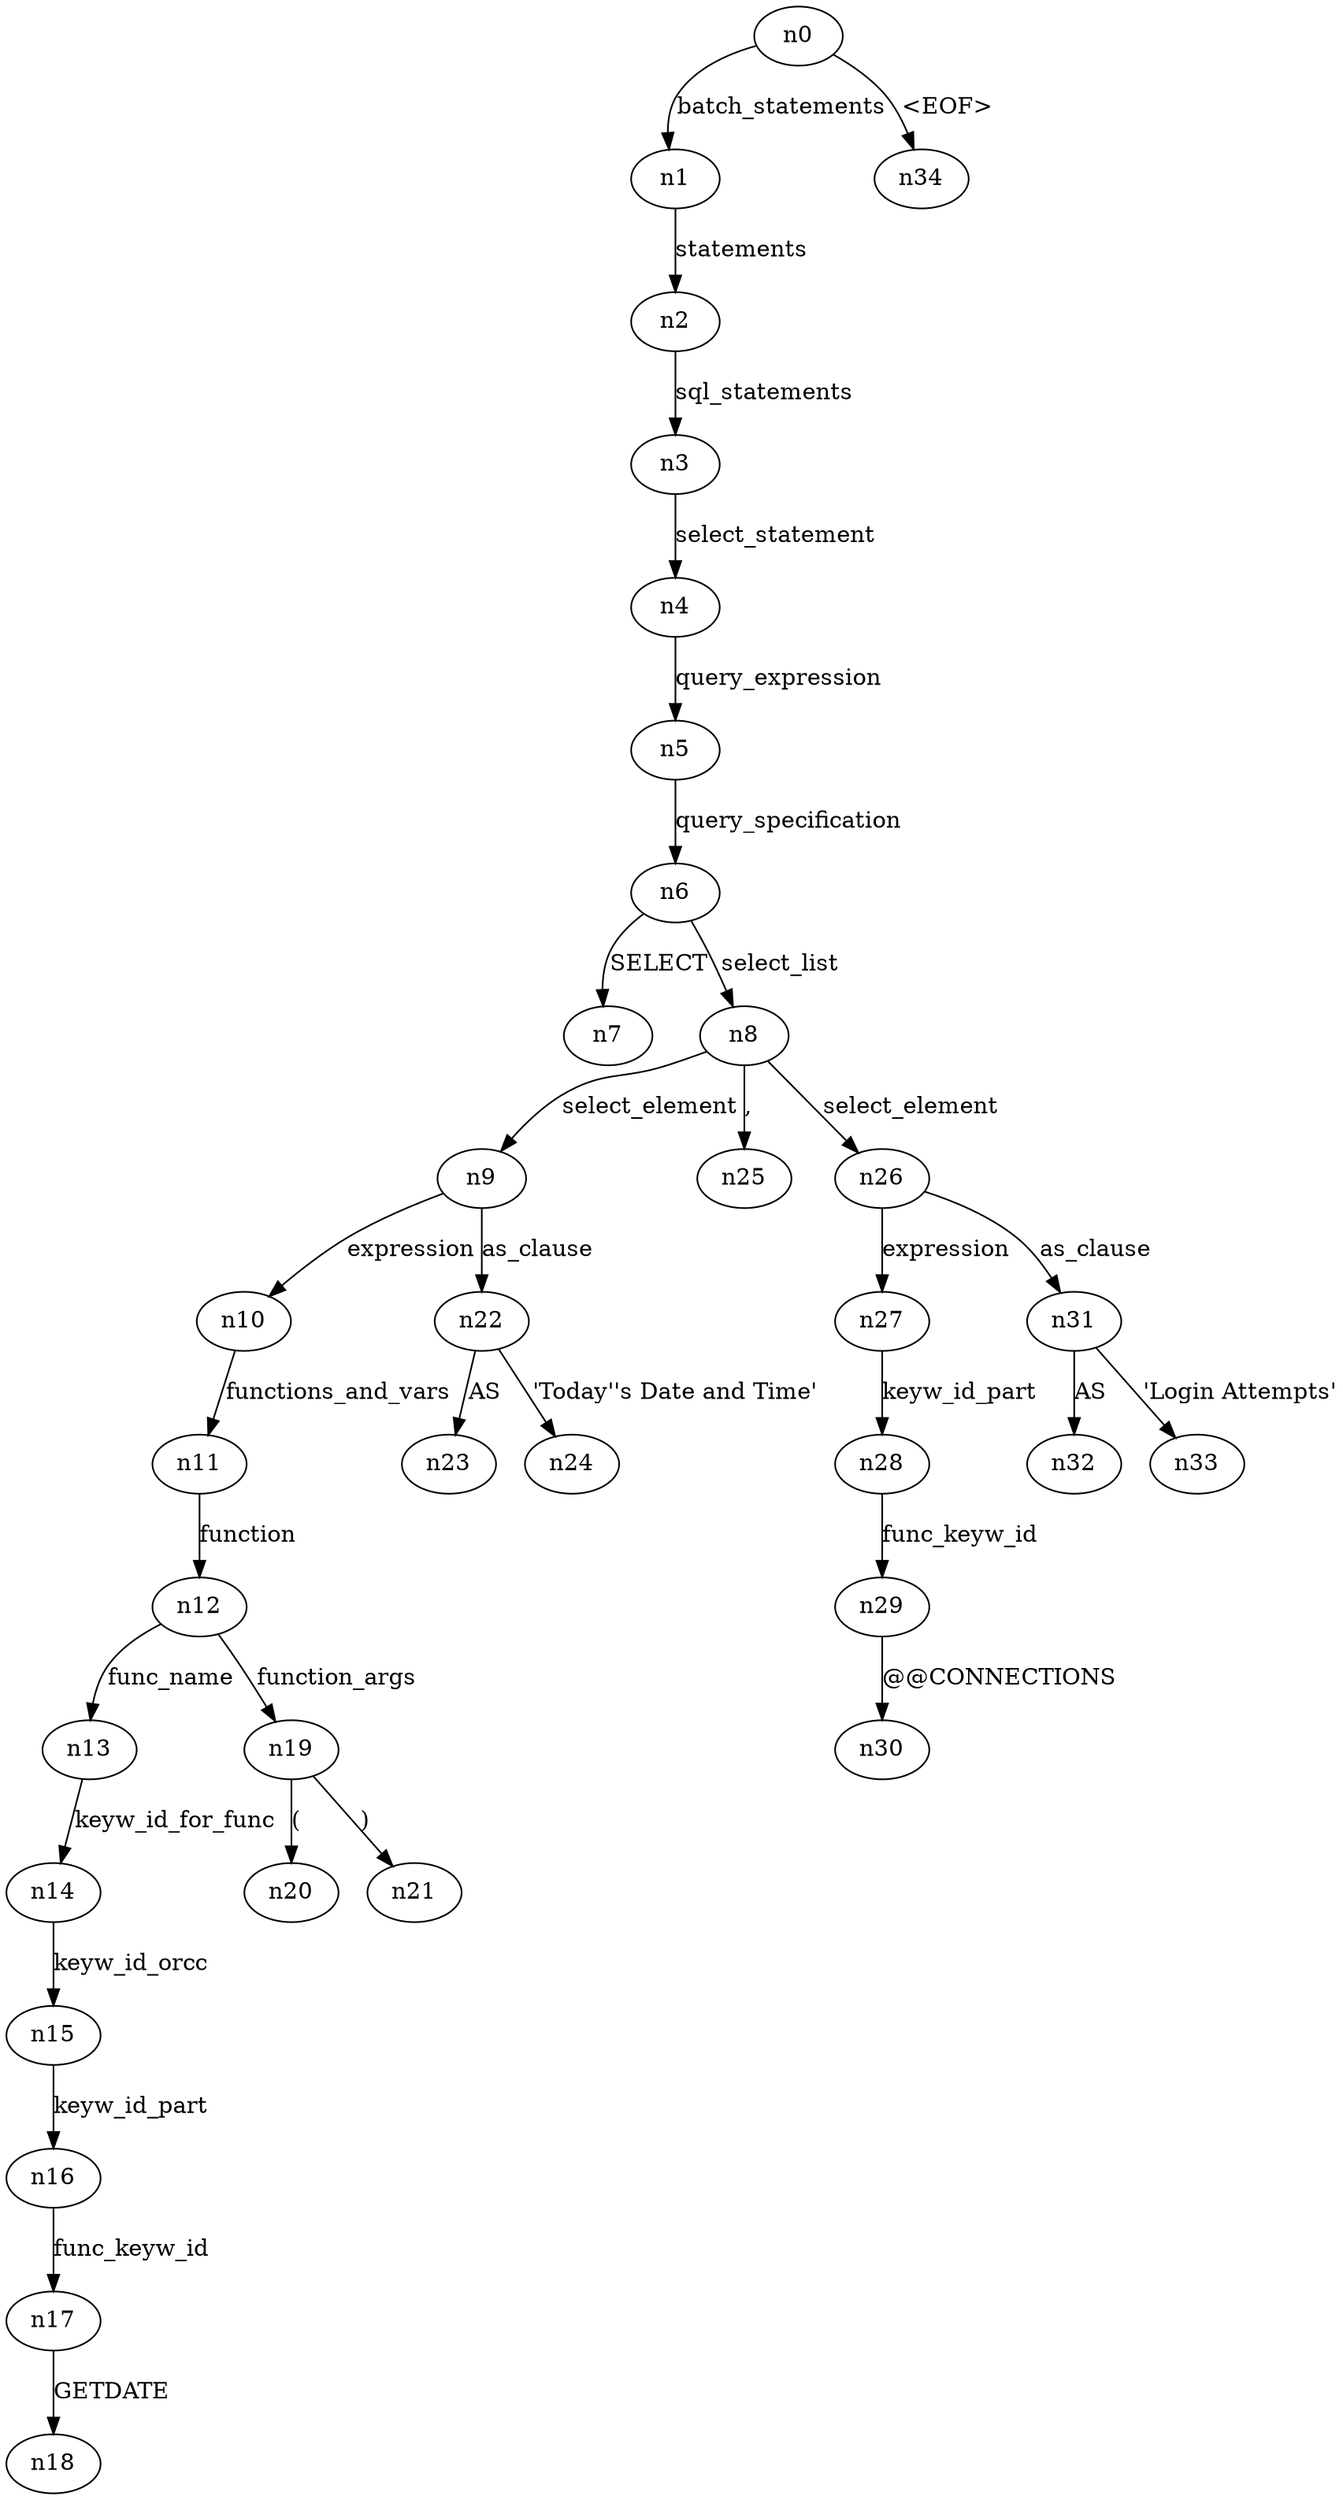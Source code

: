 digraph ParseTree {
  n0 -> n1 [label="batch_statements"];
  n1 -> n2 [label="statements"];
  n2 -> n3 [label="sql_statements"];
  n3 -> n4 [label="select_statement"];
  n4 -> n5 [label="query_expression"];
  n5 -> n6 [label="query_specification"];
  n6 -> n7 [label="SELECT"];
  n6 -> n8 [label="select_list"];
  n8 -> n9 [label="select_element"];
  n9 -> n10 [label="expression"];
  n10 -> n11 [label="functions_and_vars"];
  n11 -> n12 [label="function"];
  n12 -> n13 [label="func_name"];
  n13 -> n14 [label="keyw_id_for_func"];
  n14 -> n15 [label="keyw_id_orcc"];
  n15 -> n16 [label="keyw_id_part"];
  n16 -> n17 [label="func_keyw_id"];
  n17 -> n18 [label="GETDATE"];
  n12 -> n19 [label="function_args"];
  n19 -> n20 [label="("];
  n19 -> n21 [label=")"];
  n9 -> n22 [label="as_clause"];
  n22 -> n23 [label="AS"];
  n22 -> n24 [label="'Today''s Date and Time'"];
  n8 -> n25 [label=","];
  n8 -> n26 [label="select_element"];
  n26 -> n27 [label="expression"];
  n27 -> n28 [label="keyw_id_part"];
  n28 -> n29 [label="func_keyw_id"];
  n29 -> n30 [label="@@CONNECTIONS"];
  n26 -> n31 [label="as_clause"];
  n31 -> n32 [label="AS"];
  n31 -> n33 [label="'Login Attempts'"];
  n0 -> n34 [label="<EOF>"];
}